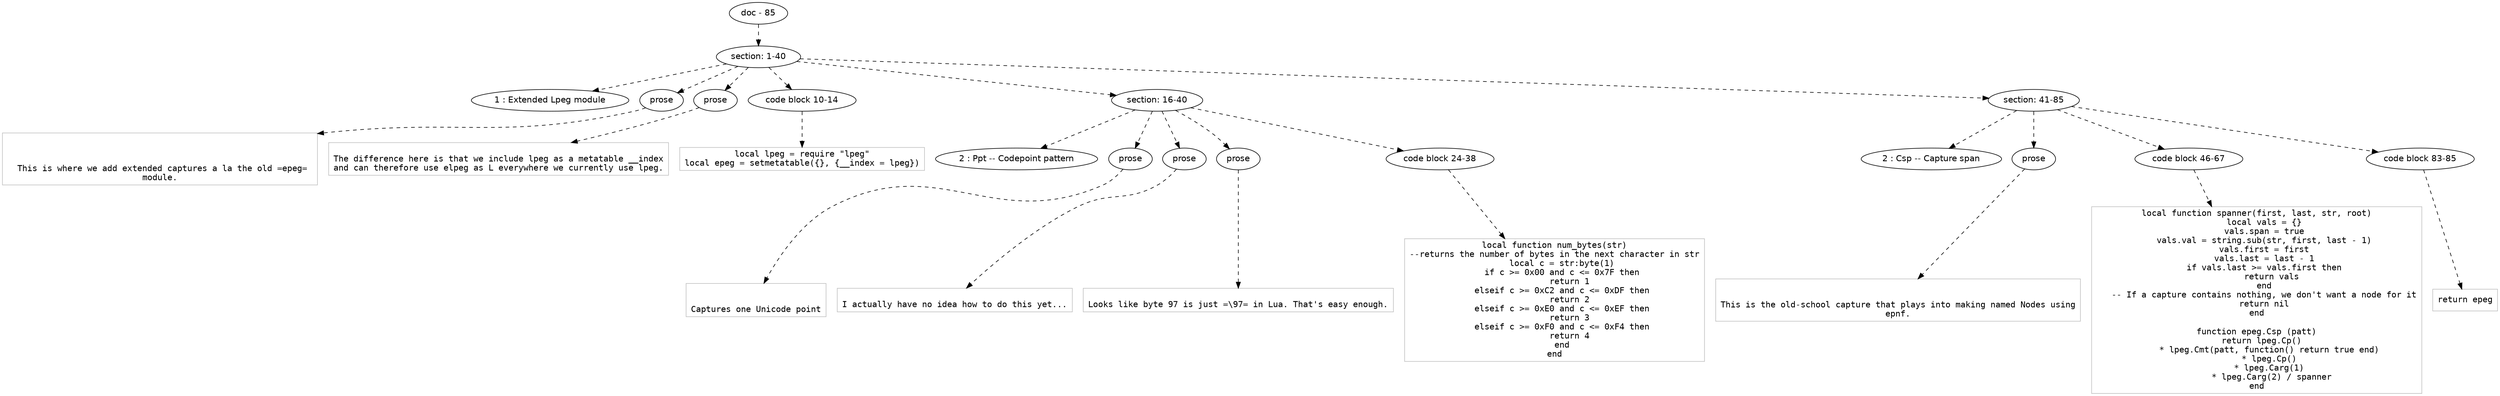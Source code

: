 digraph hierarchy {

node [fontname=Helvetica]
edge [style=dashed]

doc_0 [label="doc - 85"]


doc_0 -> { section_1}
{rank=same; section_1}

section_1 [label="section: 1-40"]


section_1 -> { header_2 prose_3 prose_4 codeblock_5 section_6 section_7}
{rank=same; header_2 prose_3 prose_4 codeblock_5 section_6 section_7}

header_2 [label="1 : Extended Lpeg module"]

prose_3 [label="prose"]

prose_4 [label="prose"]

codeblock_5 [label="code block 10-14"]

section_6 [label="section: 16-40"]

section_7 [label="section: 41-85"]


prose_3 -> leaf_8
leaf_8  [color=Gray,shape=rectangle,fontname=Inconsolata,label="


  This is where we add extended captures a la the old =epeg= 
module.
"]
prose_4 -> leaf_9
leaf_9  [color=Gray,shape=rectangle,fontname=Inconsolata,label="
The difference here is that we include lpeg as a metatable __index
and can therefore use elpeg as L everywhere we currently use lpeg.
"]
codeblock_5 -> leaf_10
leaf_10  [color=Gray,shape=rectangle,fontname=Inconsolata,label="local lpeg = require \"lpeg\"
local epeg = setmetatable({}, {__index = lpeg})
"]
section_6 -> { header_11 prose_12 prose_13 prose_14 codeblock_15}
{rank=same; header_11 prose_12 prose_13 prose_14 codeblock_15}

header_11 [label="2 : Ppt -- Codepoint pattern"]

prose_12 [label="prose"]

prose_13 [label="prose"]

prose_14 [label="prose"]

codeblock_15 [label="code block 24-38"]


prose_12 -> leaf_16
leaf_16  [color=Gray,shape=rectangle,fontname=Inconsolata,label="

Captures one Unicode point
"]
prose_13 -> leaf_17
leaf_17  [color=Gray,shape=rectangle,fontname=Inconsolata,label="
I actually have no idea how to do this yet...
"]
prose_14 -> leaf_18
leaf_18  [color=Gray,shape=rectangle,fontname=Inconsolata,label="
Looks like byte 97 is just =\\97= in Lua. That's easy enough.
"]
codeblock_15 -> leaf_19
leaf_19  [color=Gray,shape=rectangle,fontname=Inconsolata,label="local function num_bytes(str)
--returns the number of bytes in the next character in str
   local c = str:byte(1)
   if c >= 0x00 and c <= 0x7F then
      return 1
   elseif c >= 0xC2 and c <= 0xDF then
      return 2
   elseif c >= 0xE0 and c <= 0xEF then
      return 3
   elseif c >= 0xF0 and c <= 0xF4 then
      return 4
   end
end"]
section_7 -> { header_20 prose_21 codeblock_22 codeblock_23}
{rank=same; header_20 prose_21 codeblock_22 codeblock_23}

header_20 [label="2 : Csp -- Capture span"]

prose_21 [label="prose"]

codeblock_22 [label="code block 46-67"]

codeblock_23 [label="code block 83-85"]


prose_21 -> leaf_24
leaf_24  [color=Gray,shape=rectangle,fontname=Inconsolata,label="

This is the old-school capture that plays into making named Nodes using
epnf.
"]
codeblock_22 -> leaf_25
leaf_25  [color=Gray,shape=rectangle,fontname=Inconsolata,label="local function spanner(first, last, str, root)
   local vals = {}
   vals.span = true
   vals.val = string.sub(str, first, last - 1)
   vals.first = first
   vals.last = last - 1
   if vals.last >= vals.first then
      return vals
   end
   -- If a capture contains nothing, we don't want a node for it
   return nil
end

function epeg.Csp (patt)
   return lpeg.Cp() 
      * lpeg.Cmt(patt, function() return true end) 
      * lpeg.Cp() 
      * lpeg.Carg(1) 
      * lpeg.Carg(2) / spanner
end"]
codeblock_23 -> leaf_26
leaf_26  [color=Gray,shape=rectangle,fontname=Inconsolata,label="return epeg"]

}
